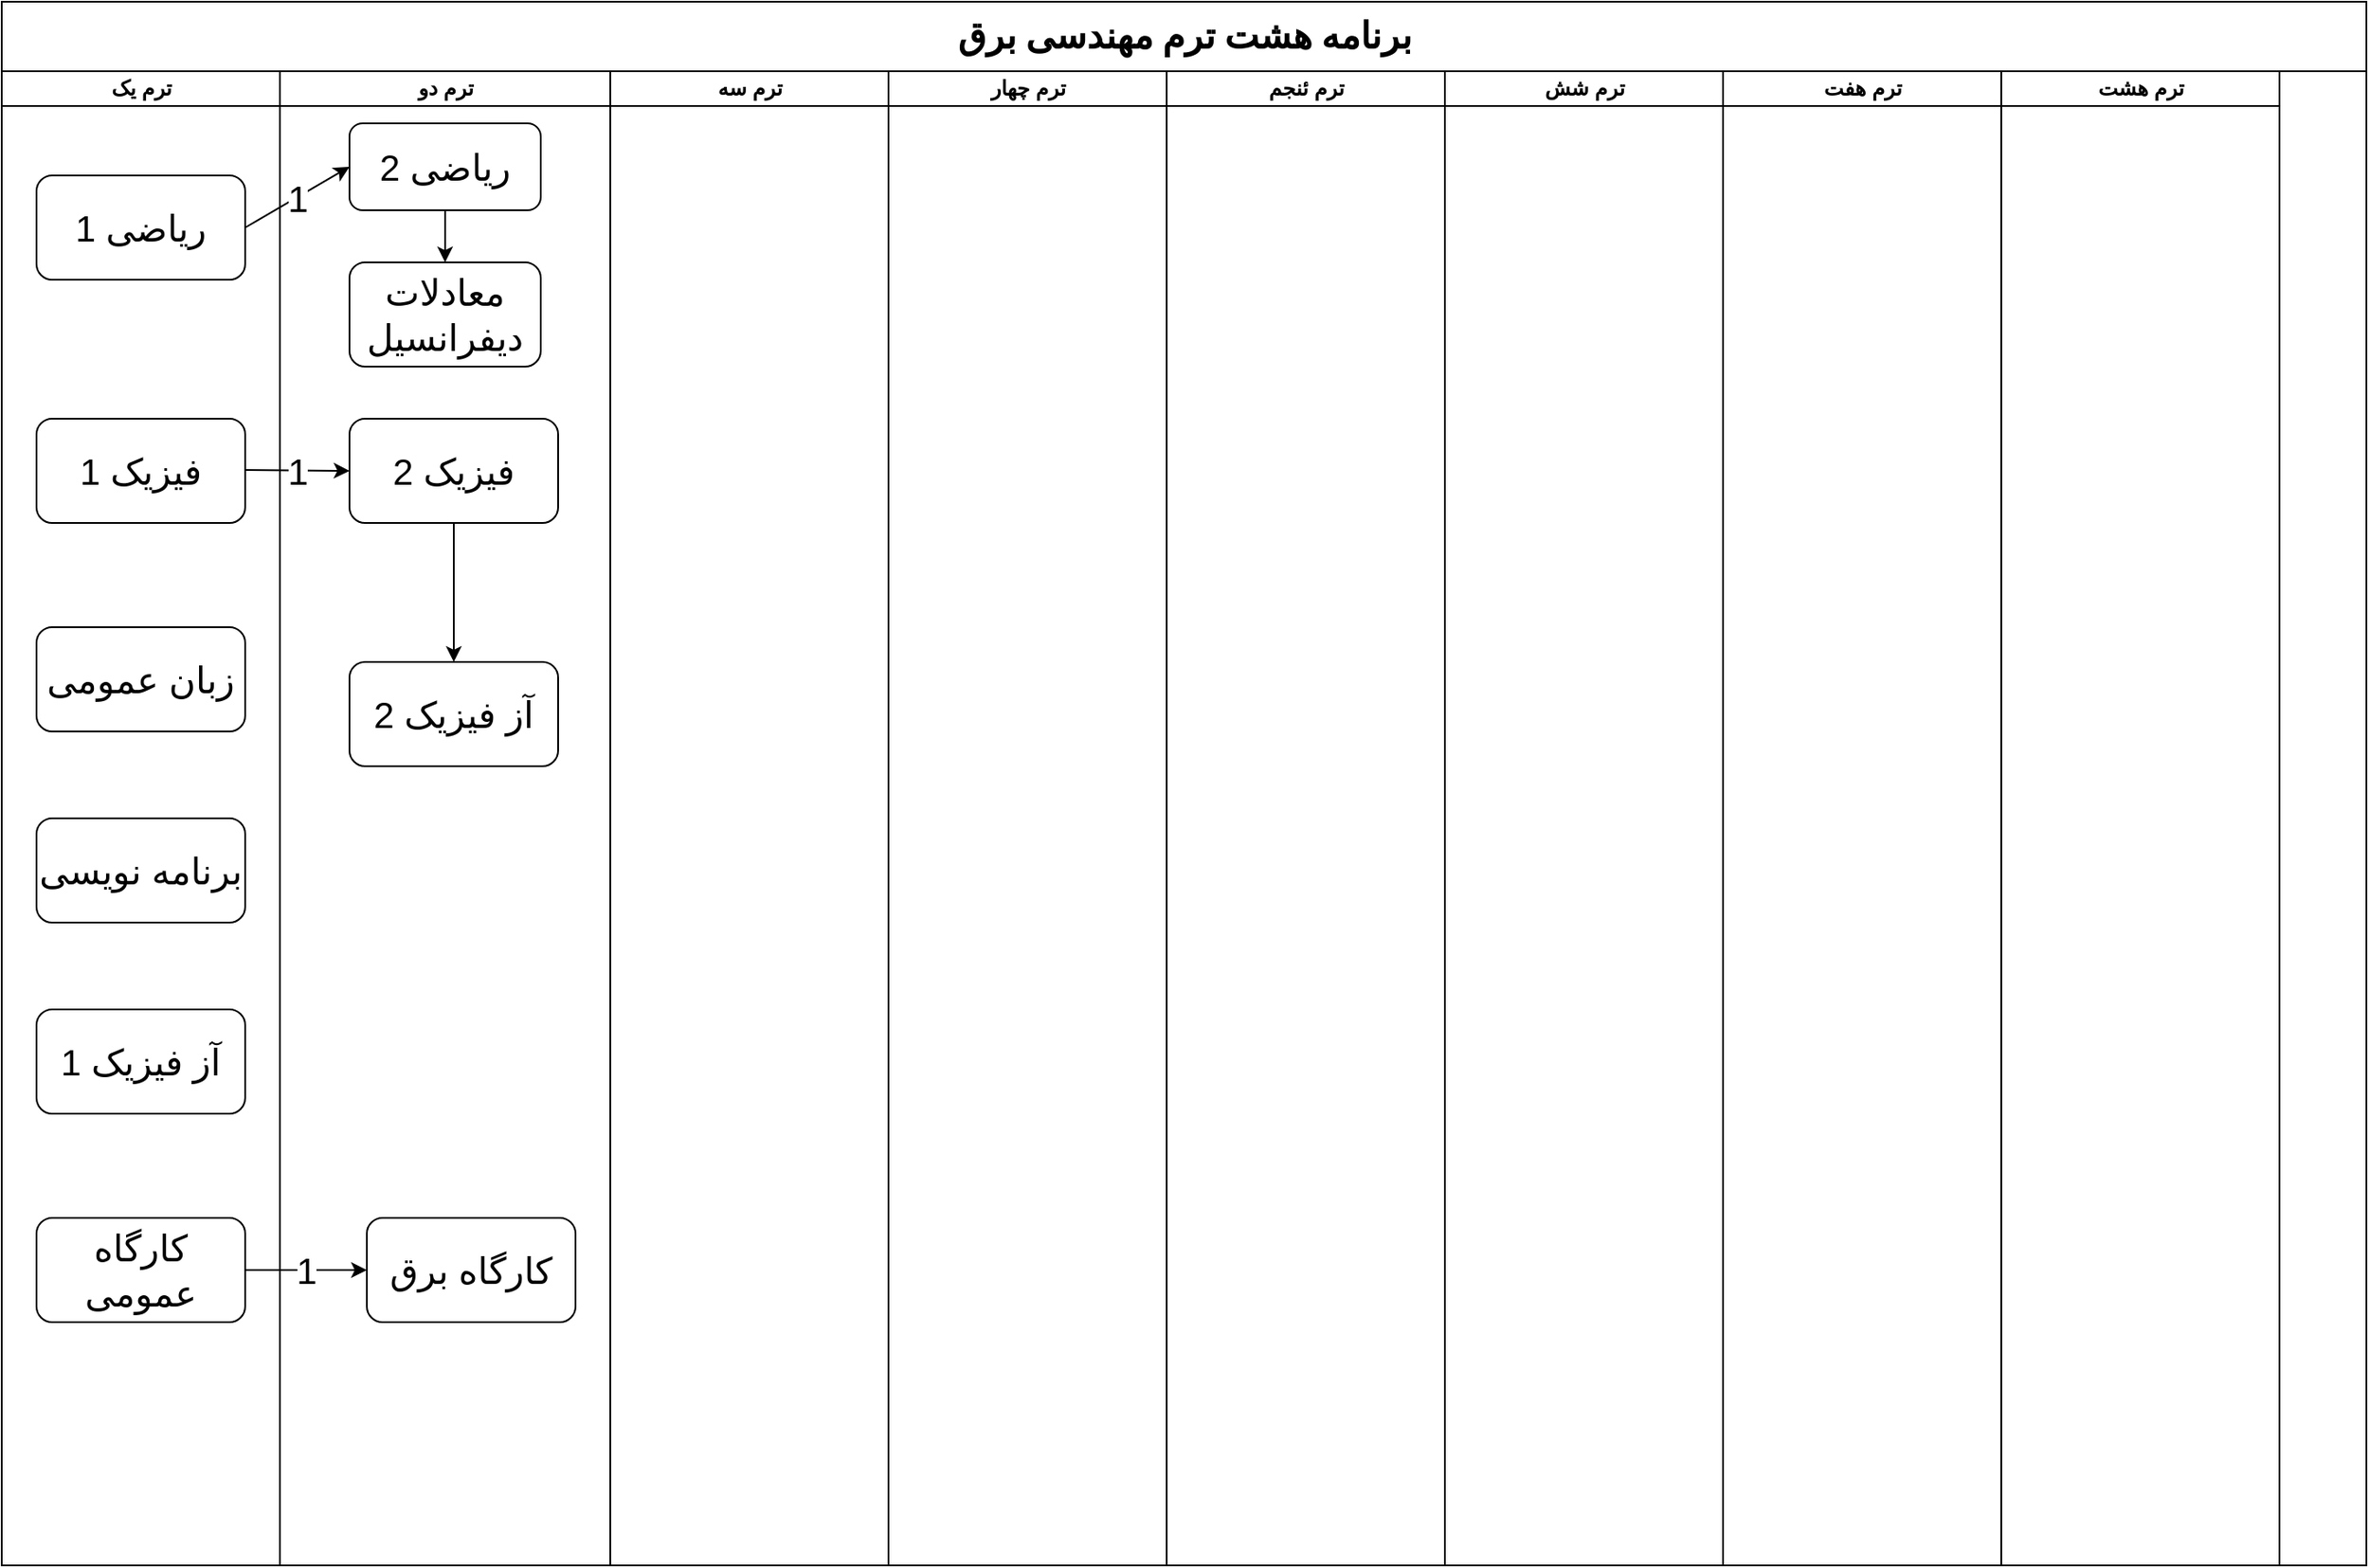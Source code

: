 <mxfile version="17.4.3" type="github">
  <diagram name="Page-1" id="74e2e168-ea6b-b213-b513-2b3c1d86103e">
    <mxGraphModel dx="1038" dy="564" grid="1" gridSize="10" guides="1" tooltips="1" connect="1" arrows="1" fold="1" page="1" pageScale="1" pageWidth="1100" pageHeight="850" background="none" math="0" shadow="0">
      <root>
        <mxCell id="0" />
        <mxCell id="1" parent="0" />
        <mxCell id="77e6c97f196da883-1" value="&lt;font style=&quot;font-size: 21px&quot;&gt;برنامه هشت ترم مهندسی برق&lt;br&gt;&lt;/font&gt;" style="swimlane;html=1;childLayout=stackLayout;startSize=40;rounded=0;shadow=0;labelBackgroundColor=none;strokeWidth=1;fontFamily=Verdana;fontSize=8;align=center;" parent="1" vertex="1">
          <mxGeometry x="20" y="20" width="1360" height="900" as="geometry" />
        </mxCell>
        <mxCell id="77e6c97f196da883-2" value="ترم یک" style="swimlane;html=1;startSize=20;" parent="77e6c97f196da883-1" vertex="1">
          <mxGeometry y="40" width="160" height="860" as="geometry" />
        </mxCell>
        <mxCell id="T9a61YOhpBg6Lm2HkQAi-7" value="ریاضی 1" style="rounded=1;whiteSpace=wrap;html=1;fontSize=21;" vertex="1" parent="77e6c97f196da883-2">
          <mxGeometry x="20" y="60" width="120" height="60" as="geometry" />
        </mxCell>
        <mxCell id="T9a61YOhpBg6Lm2HkQAi-13" value="زبان عمومی" style="rounded=1;whiteSpace=wrap;html=1;fontSize=21;" vertex="1" parent="77e6c97f196da883-2">
          <mxGeometry x="20" y="320" width="120" height="60" as="geometry" />
        </mxCell>
        <mxCell id="T9a61YOhpBg6Lm2HkQAi-11" value="برنامه نویسی" style="rounded=1;whiteSpace=wrap;html=1;fontSize=21;" vertex="1" parent="77e6c97f196da883-2">
          <mxGeometry x="20" y="430" width="120" height="60" as="geometry" />
        </mxCell>
        <mxCell id="T9a61YOhpBg6Lm2HkQAi-12" value="آز فیزیک 1" style="rounded=1;whiteSpace=wrap;html=1;fontSize=21;" vertex="1" parent="77e6c97f196da883-2">
          <mxGeometry x="20" y="540" width="120" height="60" as="geometry" />
        </mxCell>
        <mxCell id="T9a61YOhpBg6Lm2HkQAi-9" value="کارگاه عمومی" style="rounded=1;whiteSpace=wrap;html=1;fontSize=21;" vertex="1" parent="77e6c97f196da883-2">
          <mxGeometry x="20" y="660" width="120" height="60" as="geometry" />
        </mxCell>
        <mxCell id="T9a61YOhpBg6Lm2HkQAi-10" value="فیزیک 1" style="rounded=1;whiteSpace=wrap;html=1;fontSize=21;" vertex="1" parent="77e6c97f196da883-2">
          <mxGeometry x="20" y="200" width="120" height="60" as="geometry" />
        </mxCell>
        <mxCell id="77e6c97f196da883-3" value="ترم دو" style="swimlane;html=1;startSize=20;" parent="77e6c97f196da883-1" vertex="1">
          <mxGeometry x="160" y="40" width="190" height="860" as="geometry" />
        </mxCell>
        <mxCell id="T9a61YOhpBg6Lm2HkQAi-39" style="edgeStyle=orthogonalEdgeStyle;rounded=0;orthogonalLoop=1;jettySize=auto;html=1;exitX=0.5;exitY=1;exitDx=0;exitDy=0;entryX=0.5;entryY=0;entryDx=0;entryDy=0;fontSize=21;" edge="1" parent="77e6c97f196da883-3" source="T9a61YOhpBg6Lm2HkQAi-17" target="T9a61YOhpBg6Lm2HkQAi-19">
          <mxGeometry relative="1" as="geometry" />
        </mxCell>
        <mxCell id="T9a61YOhpBg6Lm2HkQAi-17" value="ریاضی 2" style="whiteSpace=wrap;html=1;fontSize=21;rounded=1;" vertex="1" parent="77e6c97f196da883-3">
          <mxGeometry x="40" y="30" width="110" height="50" as="geometry" />
        </mxCell>
        <mxCell id="T9a61YOhpBg6Lm2HkQAi-19" value="معادلات دیفرانسیل" style="rounded=1;whiteSpace=wrap;html=1;fontSize=21;" vertex="1" parent="77e6c97f196da883-3">
          <mxGeometry x="40" y="110" width="110" height="60" as="geometry" />
        </mxCell>
        <mxCell id="T9a61YOhpBg6Lm2HkQAi-38" value="" style="edgeStyle=orthogonalEdgeStyle;rounded=0;orthogonalLoop=1;jettySize=auto;html=1;fontSize=21;" edge="1" parent="77e6c97f196da883-3" source="T9a61YOhpBg6Lm2HkQAi-33" target="T9a61YOhpBg6Lm2HkQAi-37">
          <mxGeometry relative="1" as="geometry" />
        </mxCell>
        <mxCell id="T9a61YOhpBg6Lm2HkQAi-33" value="فیزیک 2" style="rounded=1;whiteSpace=wrap;html=1;fontSize=21;" vertex="1" parent="77e6c97f196da883-3">
          <mxGeometry x="40" y="200" width="120" height="60" as="geometry" />
        </mxCell>
        <mxCell id="T9a61YOhpBg6Lm2HkQAi-35" value="" style="endArrow=classic;html=1;rounded=0;fontSize=21;entryX=0;entryY=0.5;entryDx=0;entryDy=0;" edge="1" parent="77e6c97f196da883-3" target="T9a61YOhpBg6Lm2HkQAi-33">
          <mxGeometry relative="1" as="geometry">
            <mxPoint x="-20" y="229.5" as="sourcePoint" />
            <mxPoint x="80" y="229.5" as="targetPoint" />
          </mxGeometry>
        </mxCell>
        <mxCell id="T9a61YOhpBg6Lm2HkQAi-36" value="1" style="edgeLabel;resizable=0;html=1;align=center;verticalAlign=middle;fontSize=21;" connectable="0" vertex="1" parent="T9a61YOhpBg6Lm2HkQAi-35">
          <mxGeometry relative="1" as="geometry" />
        </mxCell>
        <mxCell id="T9a61YOhpBg6Lm2HkQAi-37" value="آز فیزیک 2" style="rounded=1;whiteSpace=wrap;html=1;fontSize=21;" vertex="1" parent="77e6c97f196da883-3">
          <mxGeometry x="40" y="340" width="120" height="60" as="geometry" />
        </mxCell>
        <mxCell id="T9a61YOhpBg6Lm2HkQAi-42" value="کارگاه برق" style="rounded=1;whiteSpace=wrap;html=1;fontSize=21;" vertex="1" parent="77e6c97f196da883-3">
          <mxGeometry x="50" y="660" width="120" height="60" as="geometry" />
        </mxCell>
        <mxCell id="77e6c97f196da883-4" value="ترم سه" style="swimlane;html=1;startSize=20;" parent="77e6c97f196da883-1" vertex="1">
          <mxGeometry x="350" y="40" width="160" height="860" as="geometry" />
        </mxCell>
        <mxCell id="77e6c97f196da883-5" value="ترم چهار" style="swimlane;html=1;startSize=20;" parent="77e6c97f196da883-1" vertex="1">
          <mxGeometry x="510" y="40" width="160" height="860" as="geometry" />
        </mxCell>
        <mxCell id="77e6c97f196da883-6" value="ترم ئنجم" style="swimlane;html=1;startSize=20;" parent="77e6c97f196da883-1" vertex="1">
          <mxGeometry x="670" y="40" width="160" height="860" as="geometry" />
        </mxCell>
        <mxCell id="77e6c97f196da883-7" value="ترم شش" style="swimlane;html=1;startSize=20;" parent="77e6c97f196da883-1" vertex="1">
          <mxGeometry x="830" y="40" width="160" height="860" as="geometry">
            <mxRectangle x="800" y="20" width="30" height="730" as="alternateBounds" />
          </mxGeometry>
        </mxCell>
        <mxCell id="T9a61YOhpBg6Lm2HkQAi-2" value="ترم هفت" style="swimlane;html=1;startSize=20;" vertex="1" parent="77e6c97f196da883-1">
          <mxGeometry x="990" y="40" width="160" height="860" as="geometry">
            <mxRectangle x="800" y="20" width="30" height="730" as="alternateBounds" />
          </mxGeometry>
        </mxCell>
        <mxCell id="T9a61YOhpBg6Lm2HkQAi-4" value="ترم هشت" style="swimlane;html=1;startSize=20;" vertex="1" parent="77e6c97f196da883-1">
          <mxGeometry x="1150" y="40" width="160" height="860" as="geometry">
            <mxRectangle x="800" y="20" width="30" height="730" as="alternateBounds" />
          </mxGeometry>
        </mxCell>
        <mxCell id="T9a61YOhpBg6Lm2HkQAi-28" value="" style="endArrow=classic;html=1;rounded=0;fontSize=21;entryX=0;entryY=0.5;entryDx=0;entryDy=0;exitX=1;exitY=0.5;exitDx=0;exitDy=0;" edge="1" parent="77e6c97f196da883-1" source="T9a61YOhpBg6Lm2HkQAi-7" target="T9a61YOhpBg6Lm2HkQAi-17">
          <mxGeometry relative="1" as="geometry">
            <mxPoint x="140" y="130" as="sourcePoint" />
            <mxPoint x="240" y="130" as="targetPoint" />
          </mxGeometry>
        </mxCell>
        <mxCell id="T9a61YOhpBg6Lm2HkQAi-29" value="1" style="edgeLabel;resizable=0;html=1;align=center;verticalAlign=middle;fontSize=21;" connectable="0" vertex="1" parent="T9a61YOhpBg6Lm2HkQAi-28">
          <mxGeometry relative="1" as="geometry" />
        </mxCell>
        <mxCell id="T9a61YOhpBg6Lm2HkQAi-40" value="" style="endArrow=classic;html=1;rounded=0;fontSize=21;exitX=1;exitY=0.5;exitDx=0;exitDy=0;" edge="1" parent="77e6c97f196da883-1" source="T9a61YOhpBg6Lm2HkQAi-9" target="T9a61YOhpBg6Lm2HkQAi-42">
          <mxGeometry relative="1" as="geometry">
            <mxPoint x="140" y="730" as="sourcePoint" />
            <mxPoint x="240" y="730" as="targetPoint" />
            <Array as="points">
              <mxPoint x="190" y="730" />
              <mxPoint x="210" y="730" />
            </Array>
          </mxGeometry>
        </mxCell>
        <mxCell id="T9a61YOhpBg6Lm2HkQAi-41" value="1" style="edgeLabel;resizable=0;html=1;align=center;verticalAlign=middle;fontSize=21;" connectable="0" vertex="1" parent="T9a61YOhpBg6Lm2HkQAi-40">
          <mxGeometry relative="1" as="geometry" />
        </mxCell>
      </root>
    </mxGraphModel>
  </diagram>
</mxfile>
